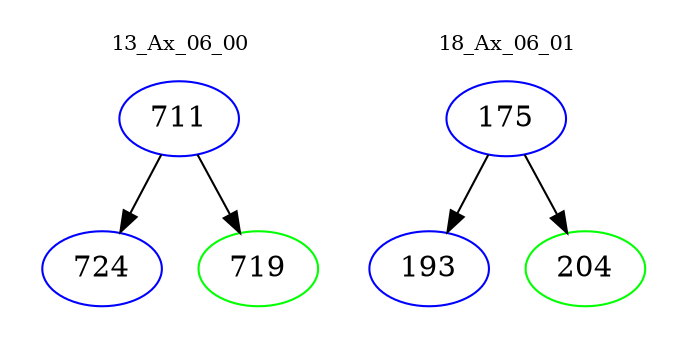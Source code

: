 digraph{
subgraph cluster_0 {
color = white
label = "13_Ax_06_00";
fontsize=10;
T0_711 [label="711", color="blue"]
T0_711 -> T0_724 [color="black"]
T0_724 [label="724", color="blue"]
T0_711 -> T0_719 [color="black"]
T0_719 [label="719", color="green"]
}
subgraph cluster_1 {
color = white
label = "18_Ax_06_01";
fontsize=10;
T1_175 [label="175", color="blue"]
T1_175 -> T1_193 [color="black"]
T1_193 [label="193", color="blue"]
T1_175 -> T1_204 [color="black"]
T1_204 [label="204", color="green"]
}
}
